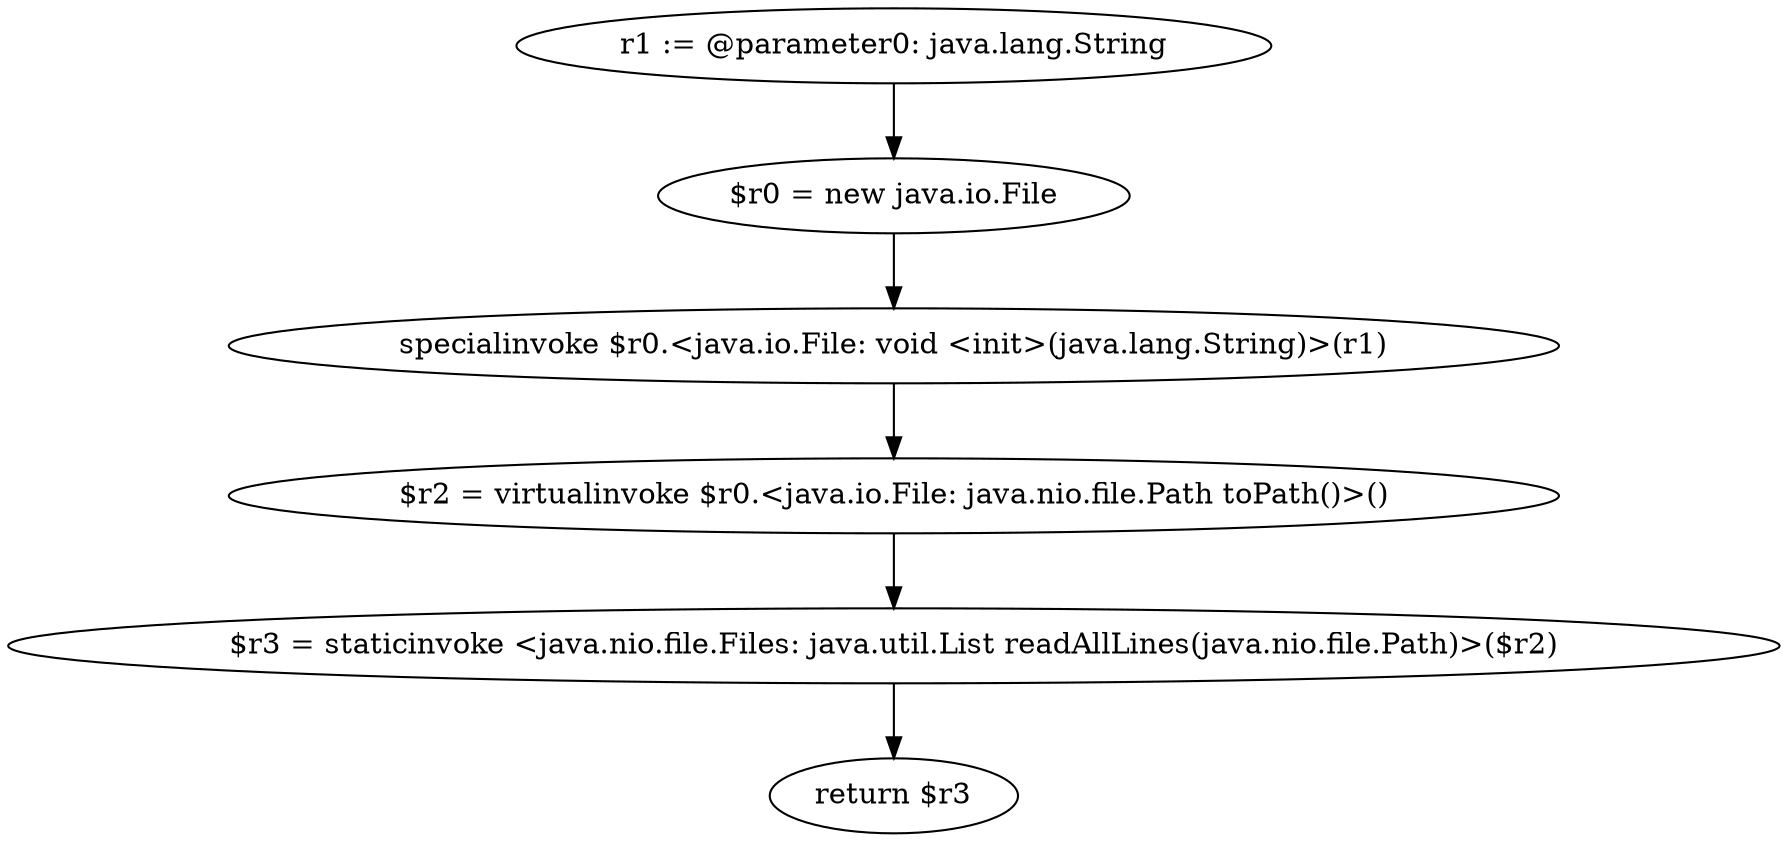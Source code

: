 digraph "unitGraph" {
    "r1 := @parameter0: java.lang.String"
    "$r0 = new java.io.File"
    "specialinvoke $r0.<java.io.File: void <init>(java.lang.String)>(r1)"
    "$r2 = virtualinvoke $r0.<java.io.File: java.nio.file.Path toPath()>()"
    "$r3 = staticinvoke <java.nio.file.Files: java.util.List readAllLines(java.nio.file.Path)>($r2)"
    "return $r3"
    "r1 := @parameter0: java.lang.String"->"$r0 = new java.io.File";
    "$r0 = new java.io.File"->"specialinvoke $r0.<java.io.File: void <init>(java.lang.String)>(r1)";
    "specialinvoke $r0.<java.io.File: void <init>(java.lang.String)>(r1)"->"$r2 = virtualinvoke $r0.<java.io.File: java.nio.file.Path toPath()>()";
    "$r2 = virtualinvoke $r0.<java.io.File: java.nio.file.Path toPath()>()"->"$r3 = staticinvoke <java.nio.file.Files: java.util.List readAllLines(java.nio.file.Path)>($r2)";
    "$r3 = staticinvoke <java.nio.file.Files: java.util.List readAllLines(java.nio.file.Path)>($r2)"->"return $r3";
}
